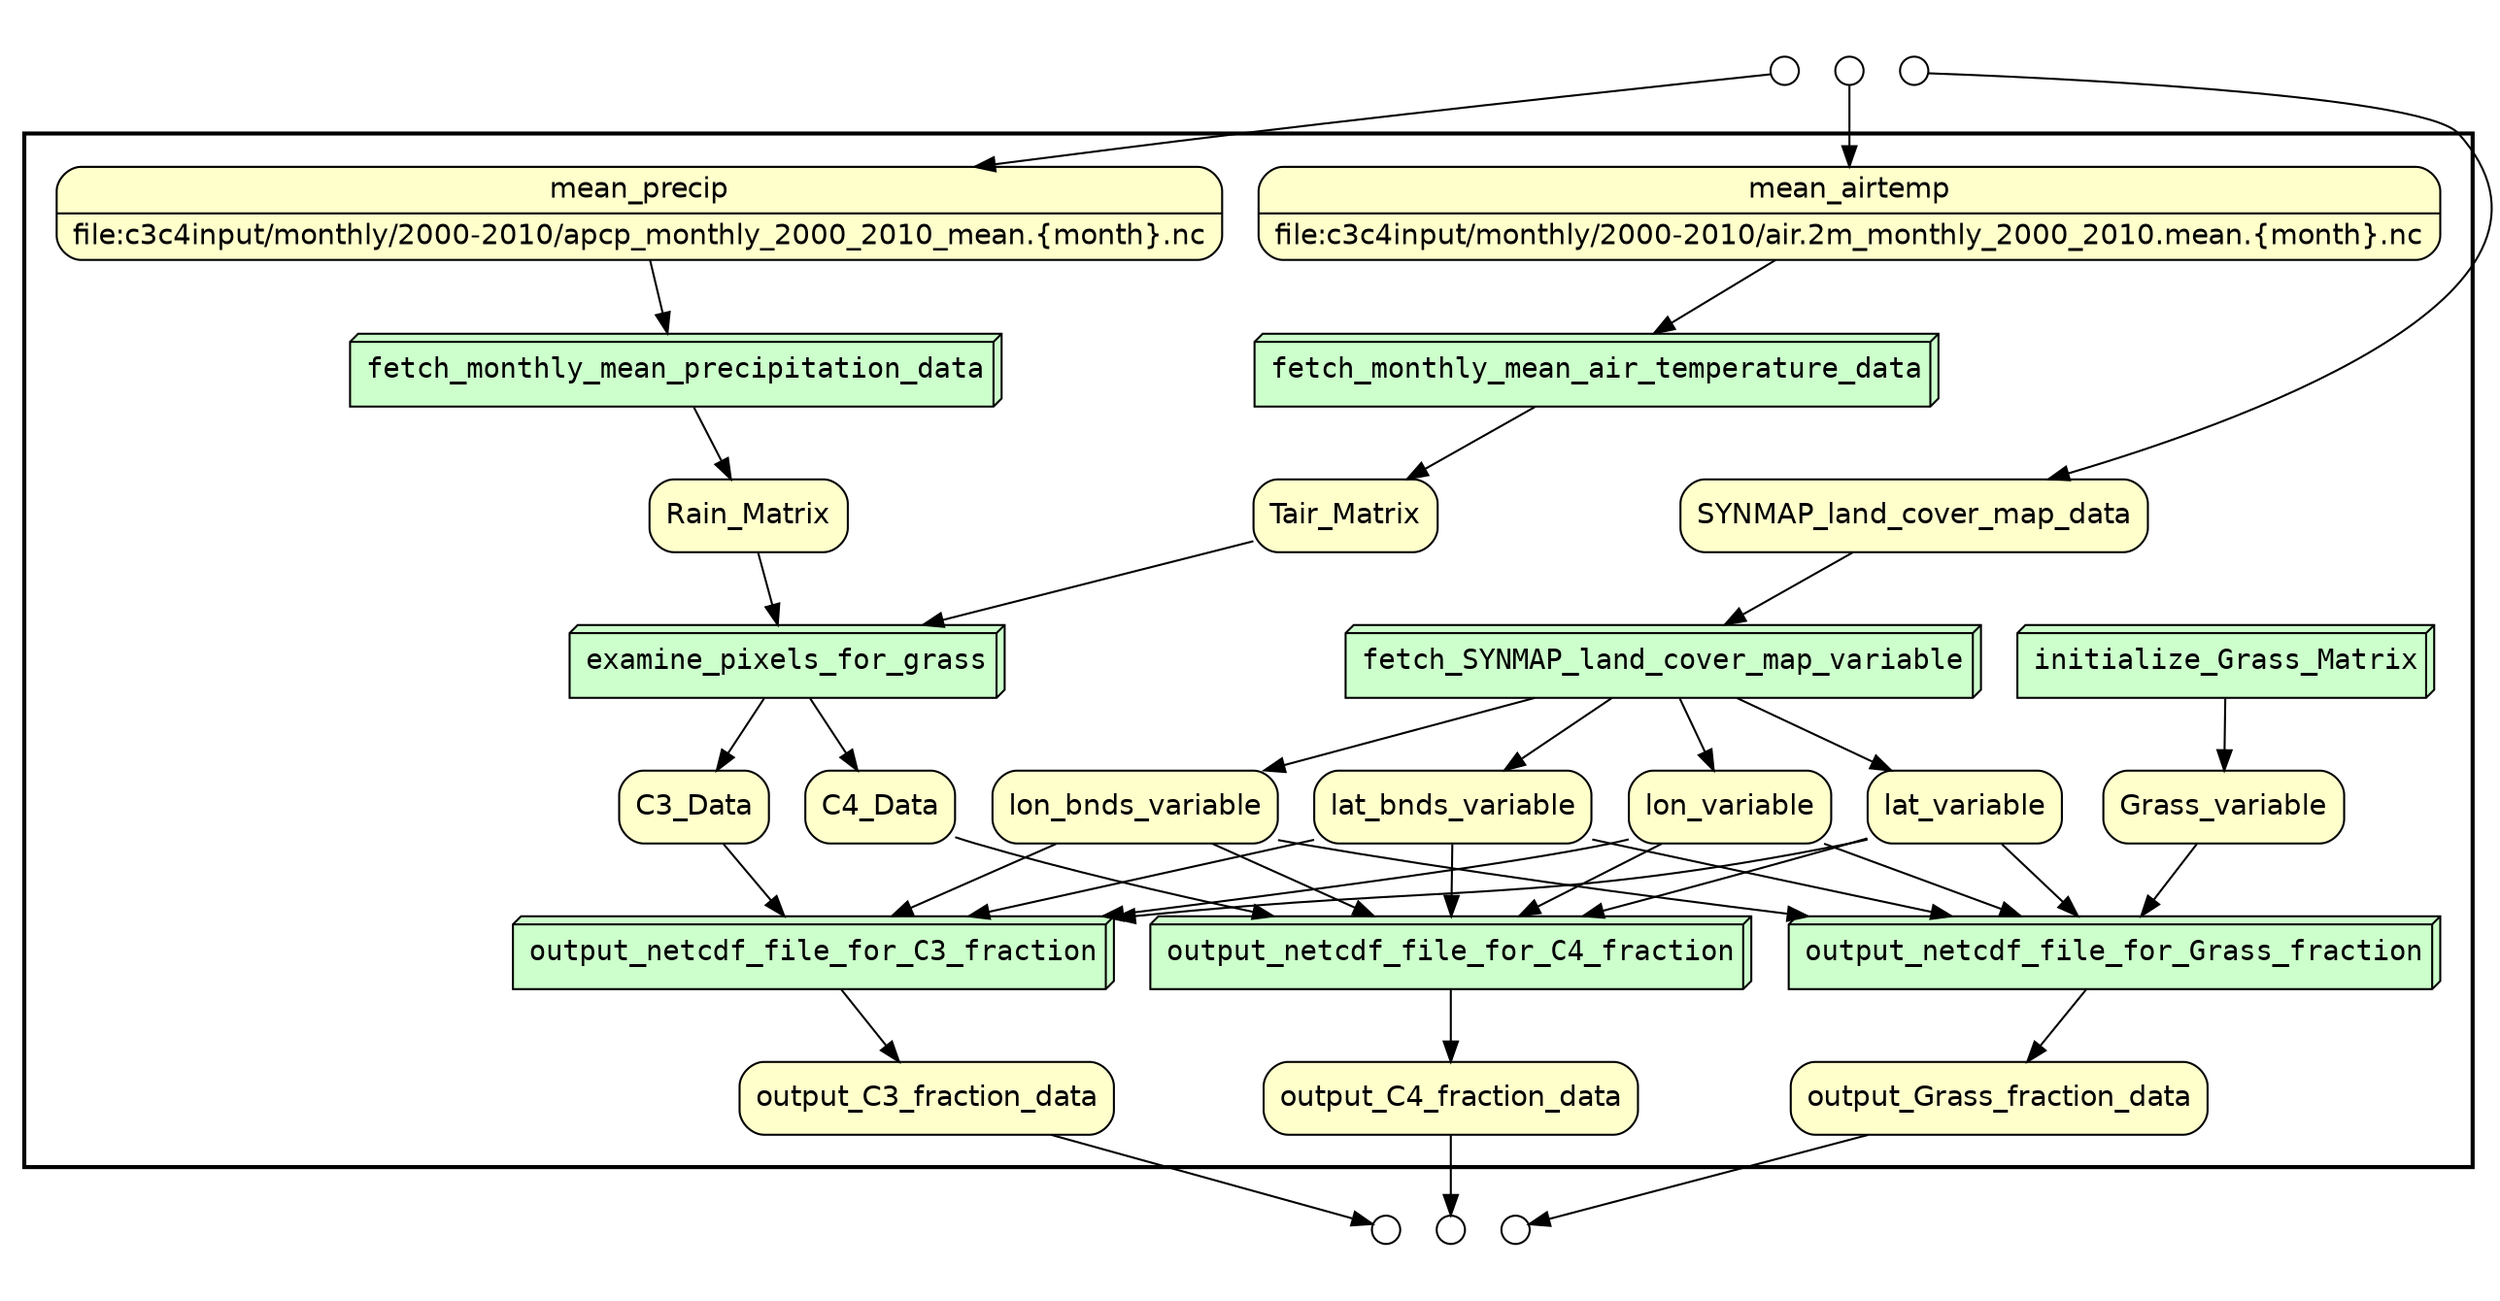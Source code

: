 digraph Workflow {
rankdir=TB
node[shape=circle style="filled" fillcolor="#FFFFFF" peripheries=1 label="" width=0.2]
subgraph cluster0 { label="" color="white"
subgraph cluster1 { label="" color="white"
node1
node2
node3
}}
subgraph cluster2 { label="" color="white"
subgraph cluster3 { label="" color="white"
node4
node5
node6
}}
subgraph cluster4 {
label=""
penwidth=2
fontsize=18
subgraph cluster5 {
label=""
color="white"
graph[fontname=Courier]
node[fontname=Courier]
node[shape=box3d style="filled" fillcolor="#CCFFCC" peripheries=1 label="" width=0.2]
node7 [label="fetch_SYNMAP_land_cover_map_variable"]
node8 [label="fetch_monthly_mean_air_temperature_data"]
node9 [label="fetch_monthly_mean_precipitation_data"]
node10 [label="initialize_Grass_Matrix"]
node11 [label="examine_pixels_for_grass"]
node12 [label="output_netcdf_file_for_C3_fraction"]
node13 [label="output_netcdf_file_for_C4_fraction"]
node14 [label="output_netcdf_file_for_Grass_fraction"]
node[fontname=Helvetica]
node[shape=box style="rounded,filled" fillcolor="#FFFFCC" peripheries=1 label="" width=0.2]
node15 [label="output_C3_fraction_data"]
node16 [label="output_C4_fraction_data"]
node17 [label="output_Grass_fraction_data"]
node18 [label="SYNMAP_land_cover_map_data"]
node19 [shape=record  rankdir=LR label="{<f0> mean_airtemp|<f1>file:c3c4input/monthly/2000-2010/air.2m_monthly_2000_2010.mean.\{month\}.nc}"];
node20 [shape=record  rankdir=LR label="{<f0> mean_precip|<f1>file:c3c4input/monthly/2000-2010/apcp_monthly_2000_2010_mean.\{month\}.nc}"];
node21 [label="Tair_Matrix"]
node22 [label="Rain_Matrix"]
node23 [label="lon_variable"]
node24 [label="lat_variable"]
node25 [label="lon_bnds_variable"]
node26 [label="lat_bnds_variable"]
node27 [label="C3_Data"]
node28 [label="C4_Data"]
node29 [label="Grass_variable"]
node7 -> node23
node7 -> node24
node7 -> node25
node7 -> node26
node18 -> node7
node8 -> node21
node19 -> node8
node9 -> node22
node20 -> node9
node10 -> node29
node11 -> node27
node11 -> node28
node21 -> node11
node22 -> node11
node12 -> node15
node23 -> node12
node24 -> node12
node25 -> node12
node26 -> node12
node27 -> node12
node13 -> node16
node23 -> node13
node24 -> node13
node25 -> node13
node26 -> node13
node28 -> node13
node14 -> node17
node23 -> node14
node24 -> node14
node25 -> node14
node26 -> node14
node29 -> node14
}}
node1 -> node18
node2 -> node19
node3 -> node20
node15 -> node4
node16 -> node5
node17 -> node6
}
